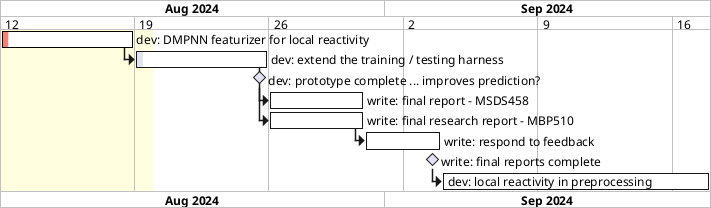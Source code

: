 @startgantt
skinparam defaultFontName "CMU Serif"
skinparam defaultFontSize 12

project starts the 2024-08-12
projectscale weekly with calendar date zoom 4
'saturday are closed
'sunday are closed

'-- Phase II: Implementation and testing of local-reactivity features --
[dev: DMPNN featurizer for local reactivity] as [dev_local_reactivity] requires 1 week, starts 2024-08-12, is 5% complete
then [dev: extend the training / testing harness] as [dev_bench] requires 1 week, is 5% complete
[dev: prototype complete ... improves prediction?] happens at [dev_bench]'s end, is 0% complete
[dev_local_reactivity] is colored in Salmon/Black

then [write: final report - MSDS458] as [write_msds_a2] requires 5 days, is 0% complete
[write: final research report - MBP510] as [write_mbp_a2] requires 5 days, starts after [dev_bench]'s end, is 0% complete
then [write: respond to feedback] as [write_feedback_a2] requires 4 days, is 0% complete
[write: final reports complete] happens at [write_feedback_a2]'s end, is 0% complete

then [dev: local reactivity in preprocessing] as [dev_preproc] requires 2 weeks, is 0% complete
2024-08-12 to 2024-08-15 are named [remote from CT/NY]
2024-08-12 to 2024-08-19 are colored in LightYellow
'2024-08-13 to 2024-08-15 are closed
@endgantt